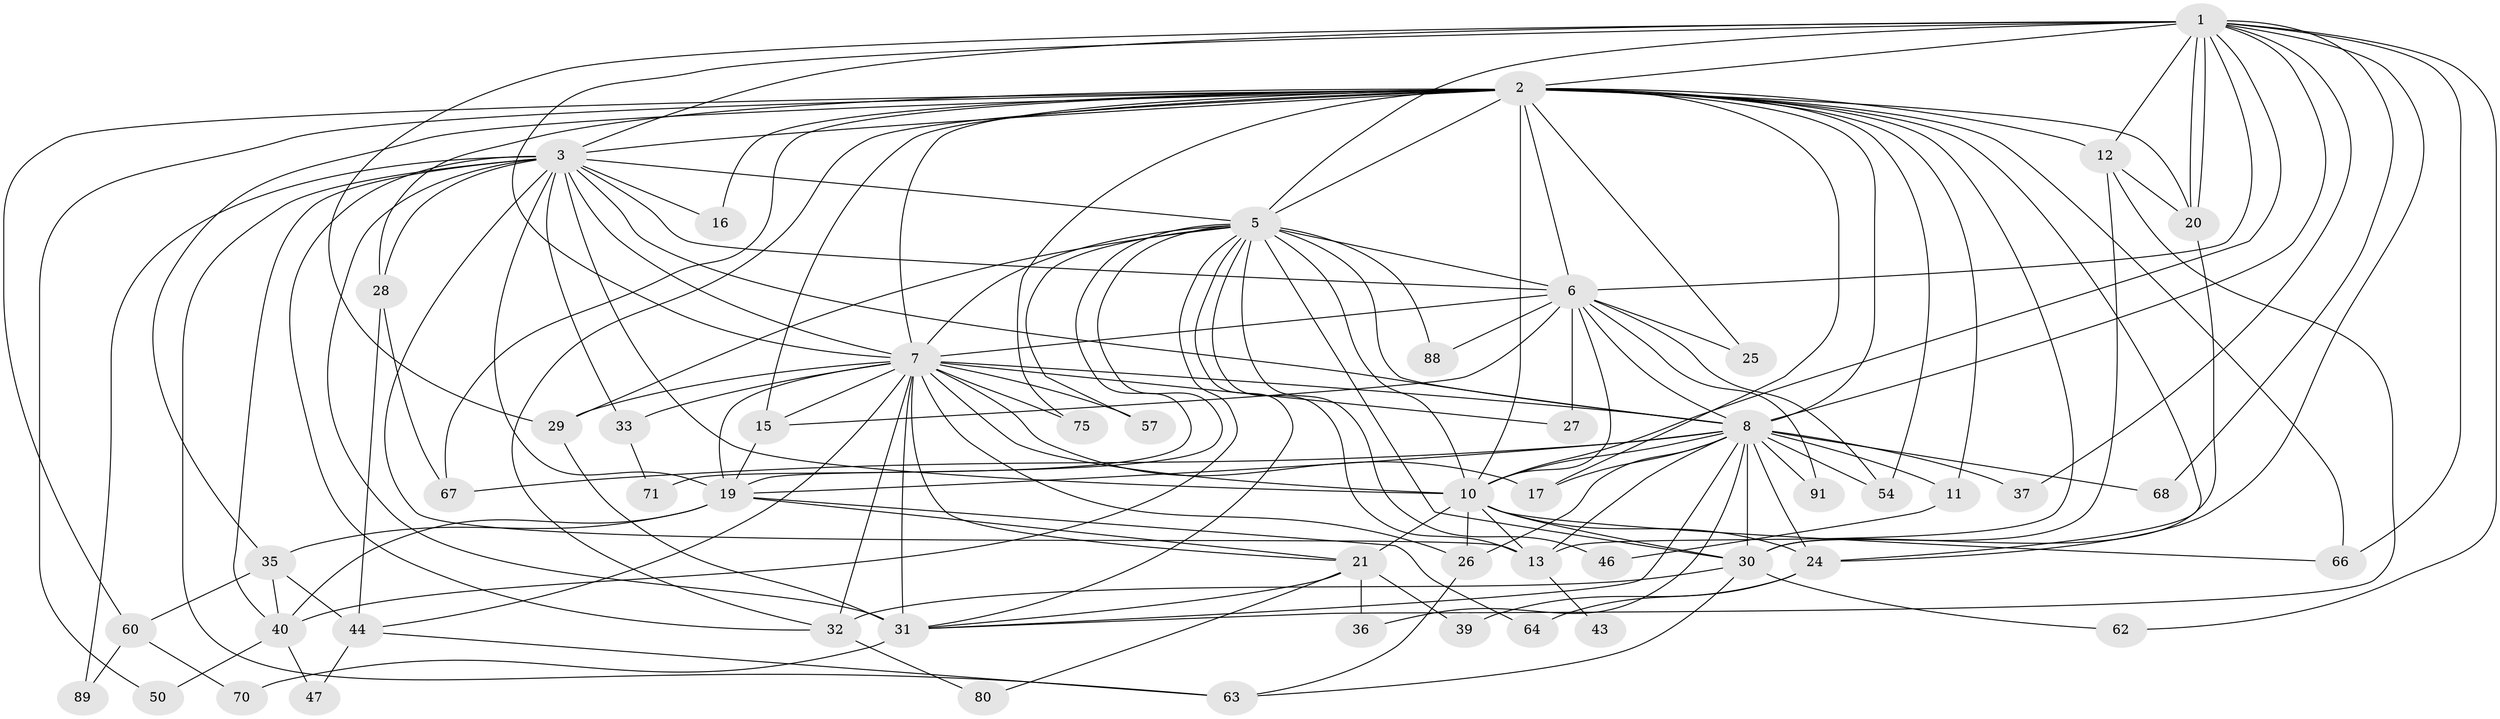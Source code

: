 // original degree distribution, {19: 0.02830188679245283, 22: 0.018867924528301886, 16: 0.009433962264150943, 20: 0.009433962264150943, 15: 0.009433962264150943, 27: 0.009433962264150943, 18: 0.009433962264150943, 3: 0.19811320754716982, 4: 0.05660377358490566, 6: 0.03773584905660377, 2: 0.5377358490566038, 9: 0.018867924528301886, 7: 0.018867924528301886, 5: 0.03773584905660377}
// Generated by graph-tools (version 1.1) at 2025/17/03/04/25 18:17:53]
// undirected, 53 vertices, 150 edges
graph export_dot {
graph [start="1"]
  node [color=gray90,style=filled];
  1;
  2 [super="+49+92+61+82+4+78+18"];
  3 [super="+45"];
  5 [super="+73+53"];
  6;
  7;
  8;
  10;
  11;
  12 [super="+84"];
  13 [super="+99+93+42+22"];
  15;
  16;
  17;
  19 [super="+34+69+56"];
  20 [super="+59"];
  21 [super="+76"];
  24 [super="+81+52"];
  25;
  26 [super="+65"];
  27;
  28 [super="+72"];
  29 [super="+58"];
  30 [super="+101+79+48"];
  31 [super="+77+95+98"];
  32 [super="+97+55"];
  33;
  35;
  36;
  37;
  39;
  40 [super="+41"];
  43;
  44 [super="+90"];
  46;
  47;
  50;
  54 [super="+87"];
  57;
  60;
  62;
  63 [super="+74"];
  64;
  66;
  67 [super="+100"];
  68;
  70;
  71;
  75;
  80;
  88;
  89;
  91;
  1 -- 2 [weight=4];
  1 -- 3;
  1 -- 5;
  1 -- 6;
  1 -- 7;
  1 -- 8;
  1 -- 10;
  1 -- 12;
  1 -- 20;
  1 -- 20;
  1 -- 29;
  1 -- 37;
  1 -- 62;
  1 -- 66;
  1 -- 68;
  1 -- 24;
  2 -- 3 [weight=5];
  2 -- 5 [weight=4];
  2 -- 6 [weight=3];
  2 -- 7 [weight=3];
  2 -- 8 [weight=6];
  2 -- 10 [weight=5];
  2 -- 16;
  2 -- 35;
  2 -- 50;
  2 -- 24;
  2 -- 17;
  2 -- 13;
  2 -- 66;
  2 -- 67 [weight=2];
  2 -- 11;
  2 -- 12;
  2 -- 75;
  2 -- 15;
  2 -- 20 [weight=2];
  2 -- 25;
  2 -- 28;
  2 -- 32;
  2 -- 54;
  2 -- 60;
  3 -- 5;
  3 -- 6;
  3 -- 7;
  3 -- 8;
  3 -- 10;
  3 -- 13 [weight=2];
  3 -- 16;
  3 -- 28;
  3 -- 32;
  3 -- 33;
  3 -- 40;
  3 -- 89;
  3 -- 63;
  3 -- 31 [weight=2];
  3 -- 19;
  5 -- 6;
  5 -- 7;
  5 -- 8;
  5 -- 10;
  5 -- 29;
  5 -- 30;
  5 -- 40;
  5 -- 46;
  5 -- 57;
  5 -- 71;
  5 -- 88;
  5 -- 13;
  5 -- 31;
  5 -- 19;
  6 -- 7;
  6 -- 8;
  6 -- 10;
  6 -- 15;
  6 -- 25;
  6 -- 27;
  6 -- 88;
  6 -- 91;
  6 -- 54;
  7 -- 8;
  7 -- 10;
  7 -- 15;
  7 -- 17;
  7 -- 19;
  7 -- 21;
  7 -- 27;
  7 -- 33;
  7 -- 44;
  7 -- 57;
  7 -- 75;
  7 -- 32;
  7 -- 31;
  7 -- 29;
  7 -- 26;
  8 -- 10;
  8 -- 11;
  8 -- 13 [weight=2];
  8 -- 17;
  8 -- 19;
  8 -- 24;
  8 -- 26;
  8 -- 36;
  8 -- 37;
  8 -- 54;
  8 -- 67;
  8 -- 68;
  8 -- 91;
  8 -- 30;
  8 -- 31;
  10 -- 24 [weight=2];
  10 -- 26;
  10 -- 66;
  10 -- 21;
  10 -- 13;
  10 -- 30;
  11 -- 46;
  12 -- 30;
  12 -- 20;
  12 -- 31;
  13 -- 43;
  15 -- 19;
  19 -- 21;
  19 -- 35;
  19 -- 64;
  19 -- 40;
  20 -- 30;
  21 -- 31;
  21 -- 36;
  21 -- 39;
  21 -- 80;
  24 -- 39;
  24 -- 64;
  26 -- 63;
  28 -- 67;
  28 -- 44;
  29 -- 31;
  30 -- 62;
  30 -- 32;
  30 -- 63;
  31 -- 70;
  32 -- 80;
  33 -- 71;
  35 -- 44;
  35 -- 60;
  35 -- 40;
  40 -- 50;
  40 -- 47;
  44 -- 47;
  44 -- 63;
  60 -- 70;
  60 -- 89;
}
